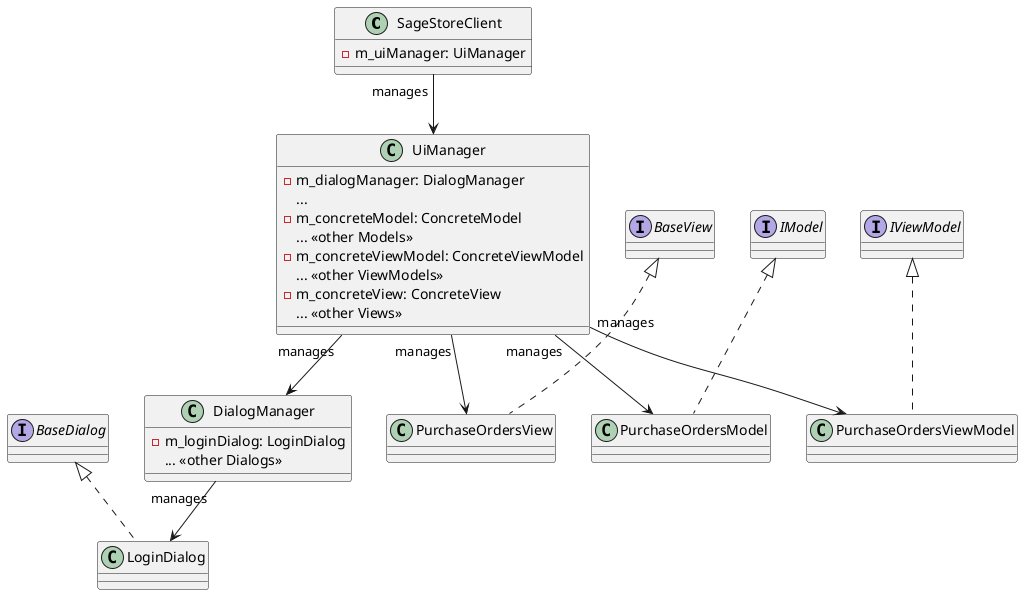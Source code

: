 @startuml

class SageStoreClient {
    -m_uiManager: UiManager
}

class UiManager {
    -m_dialogManager: DialogManager
    ...
    -m_concreteModel: ConcreteModel 
    ... <<other Models>>
    -m_concreteViewModel: ConcreteViewModel
    ... <<other ViewModels>>
    -m_concreteView: ConcreteView
    ... <<other Views>>
}

interface IModel {
}

interface IViewModel {
}

interface BaseView {
}

interface BaseDialog {
}

class DialogManager {
    -m_loginDialog: LoginDialog
    ... <<other Dialogs>>
}

class LoginDialog implements BaseDialog {
}

class PurchaseOrdersModel implements IModel {
}

class PurchaseOrdersViewModel implements IViewModel {
}

class PurchaseOrdersView implements BaseView {
}

SageStoreClient "manages"-->  UiManager

UiManager "manages"-->  PurchaseOrdersModel
UiManager "manages" -->  PurchaseOrdersViewModel
UiManager "manages" -->  PurchaseOrdersView
UiManager -[hidden]right- IViewModel
UiManager -[hidden]right- IModel
UiManager -[hidden]right- BaseView
UiManager "manages" --> DialogManager

DialogManager "manages" --> LoginDialog
DialogManager -[hidden]left- BaseDialog

@enduml
